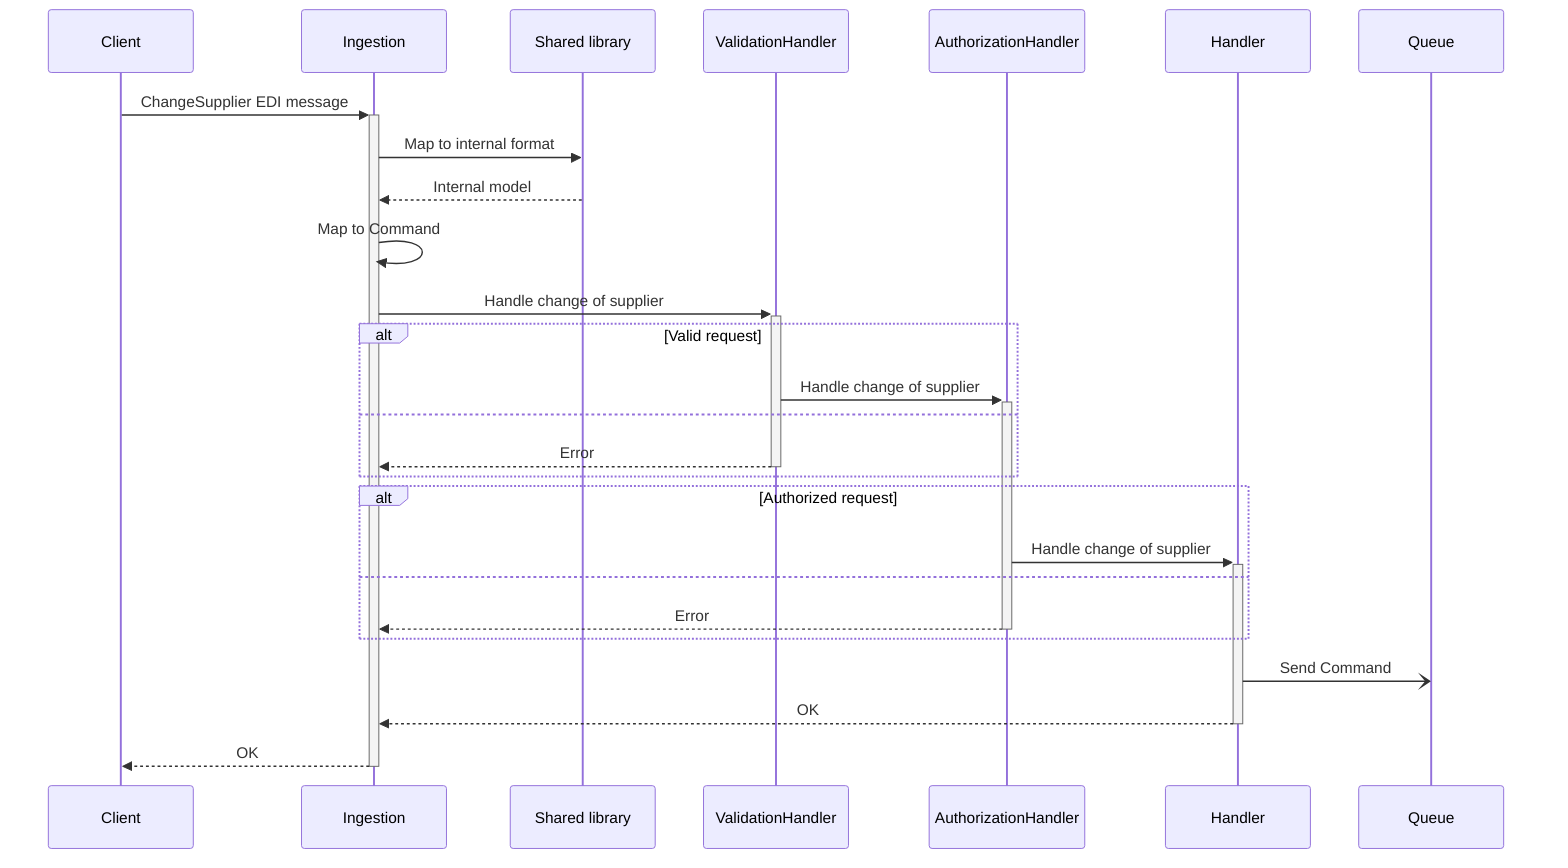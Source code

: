 sequenceDiagram
    Client->>+Ingestion: ChangeSupplier EDI message
    Ingestion->>Shared library: Map to internal format
    Shared library-->>Ingestion:Internal model
    Ingestion->>Ingestion: Map to Command
    Ingestion->>+ValidationHandler: Handle change of supplier
    alt Valid request
        ValidationHandler->>+AuthorizationHandler:Handle change of supplier
    else
        ValidationHandler-->>-Ingestion: Error
    end
    alt Authorized request
        AuthorizationHandler->>+Handler:Handle change of supplier
    else
        AuthorizationHandler-->>-Ingestion: Error
    end
    Handler-)Queue:Send Command
    Handler-->>-Ingestion:OK
    Ingestion-->>-Client:OK